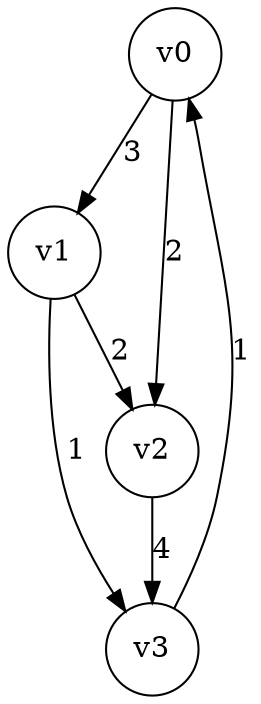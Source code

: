 digraph
{
	node [shape=circle, label="v0"] 0;
	node [shape=circle, label="v1"] 1;
	node [shape=circle, label="v2"] 2;
	node [shape=circle, label="v3"] 3;
	0 -> 1 [label="3"]
	0 -> 2 [label="2"]
	1 -> 2 [label="2"]
	1 -> 3 [label="1"]
	2 -> 3 [label="4"]
	3 -> 0 [label="1"]
}
